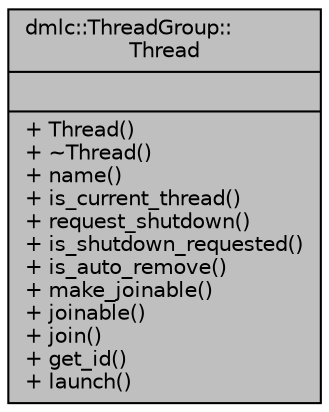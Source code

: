 digraph "dmlc::ThreadGroup::Thread"
{
 // LATEX_PDF_SIZE
  edge [fontname="Helvetica",fontsize="10",labelfontname="Helvetica",labelfontsize="10"];
  node [fontname="Helvetica",fontsize="10",shape=record];
  Node1 [label="{dmlc::ThreadGroup::\lThread\n||+ Thread()\l+ ~Thread()\l+ name()\l+ is_current_thread()\l+ request_shutdown()\l+ is_shutdown_requested()\l+ is_auto_remove()\l+ make_joinable()\l+ joinable()\l+ join()\l+ get_id()\l+ launch()\l}",height=0.2,width=0.4,color="black", fillcolor="grey75", style="filled", fontcolor="black",tooltip="Lifecycle-managed thread (used by ThreadGroup)"];
}
